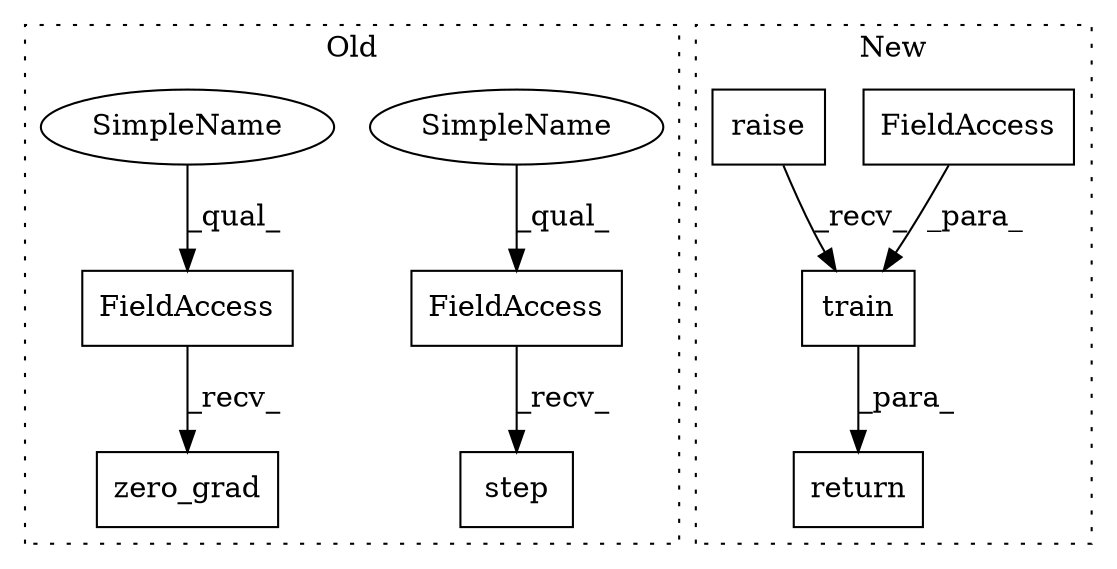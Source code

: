digraph G {
subgraph cluster0 {
1 [label="zero_grad" a="32" s="997" l="11" shape="box"];
3 [label="FieldAccess" a="22" s="982" l="14" shape="box"];
4 [label="FieldAccess" a="22" s="1084" l="14" shape="box"];
5 [label="step" a="32" s="1099" l="6" shape="box"];
9 [label="SimpleName" a="42" s="1084" l="4" shape="ellipse"];
10 [label="SimpleName" a="42" s="982" l="4" shape="ellipse"];
label = "Old";
style="dotted";
}
subgraph cluster1 {
2 [label="return" a="41" s="879" l="7" shape="box"];
6 [label="train" a="32" s="894,914" l="6,1" shape="box"];
7 [label="FieldAccess" a="22" s="908" l="6" shape="box"];
8 [label="raise" a="32" s="886" l="7" shape="box"];
label = "New";
style="dotted";
}
3 -> 1 [label="_recv_"];
4 -> 5 [label="_recv_"];
6 -> 2 [label="_para_"];
7 -> 6 [label="_para_"];
8 -> 6 [label="_recv_"];
9 -> 4 [label="_qual_"];
10 -> 3 [label="_qual_"];
}